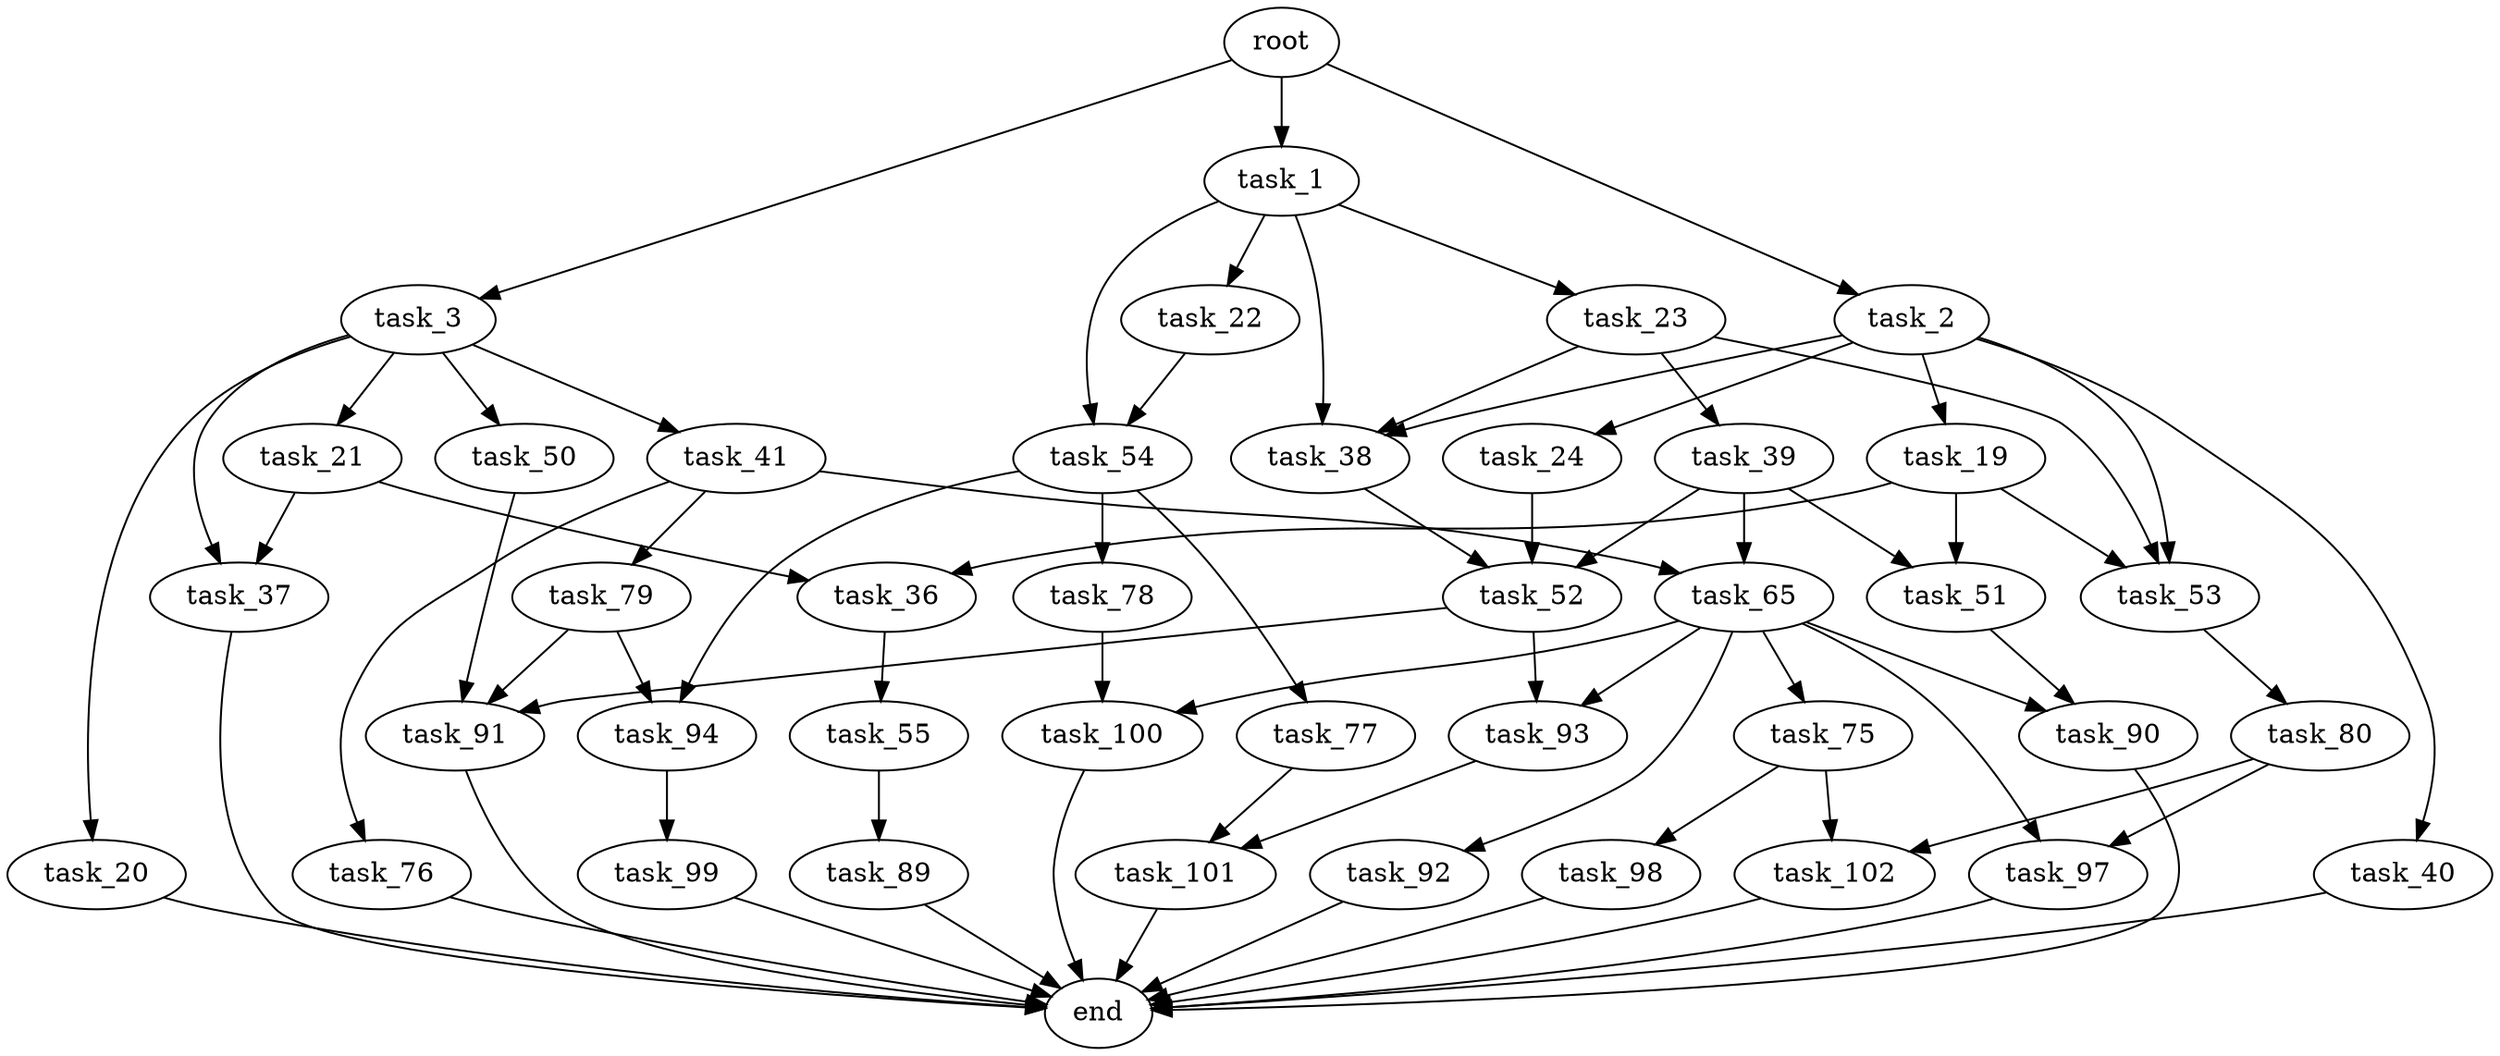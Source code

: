 digraph G {
  root [size="0.000000"];
  task_1 [size="97652435405.000000"];
  task_2 [size="1810063133.000000"];
  task_3 [size="39133209085.000000"];
  task_19 [size="8301462245.000000"];
  task_20 [size="8589934592.000000"];
  task_21 [size="30809004427.000000"];
  task_22 [size="4209110461.000000"];
  task_23 [size="134217728000.000000"];
  task_24 [size="582513505.000000"];
  task_36 [size="28991029248.000000"];
  task_37 [size="231928233984.000000"];
  task_38 [size="1526471872.000000"];
  task_39 [size="549755813888.000000"];
  task_40 [size="134217728000.000000"];
  task_41 [size="231928233984.000000"];
  task_50 [size="89820326114.000000"];
  task_51 [size="549755813888.000000"];
  task_52 [size="368293445632.000000"];
  task_53 [size="8234030426.000000"];
  task_54 [size="68719476736.000000"];
  task_55 [size="1073741824000.000000"];
  task_65 [size="782757789696.000000"];
  task_75 [size="432053562918.000000"];
  task_76 [size="468289674437.000000"];
  task_77 [size="549755813888.000000"];
  task_78 [size="11152283575.000000"];
  task_79 [size="91850517652.000000"];
  task_80 [size="10905091201.000000"];
  task_89 [size="28991029248.000000"];
  task_90 [size="1073741824000.000000"];
  task_91 [size="1073741824000.000000"];
  task_92 [size="1315282730486.000000"];
  task_93 [size="239434147732.000000"];
  task_94 [size="2158595109.000000"];
  task_97 [size="49573919970.000000"];
  task_98 [size="1196698789553.000000"];
  task_99 [size="1269587323150.000000"];
  task_100 [size="8767675430.000000"];
  task_101 [size="8589934592.000000"];
  task_102 [size="549755813888.000000"];
  end [size="0.000000"];

  root -> task_1 [size="1.000000"];
  root -> task_2 [size="1.000000"];
  root -> task_3 [size="1.000000"];
  task_1 -> task_22 [size="75497472.000000"];
  task_1 -> task_23 [size="75497472.000000"];
  task_1 -> task_38 [size="75497472.000000"];
  task_1 -> task_54 [size="75497472.000000"];
  task_2 -> task_19 [size="33554432.000000"];
  task_2 -> task_24 [size="33554432.000000"];
  task_2 -> task_38 [size="33554432.000000"];
  task_2 -> task_40 [size="33554432.000000"];
  task_2 -> task_53 [size="33554432.000000"];
  task_3 -> task_20 [size="838860800.000000"];
  task_3 -> task_21 [size="838860800.000000"];
  task_3 -> task_37 [size="838860800.000000"];
  task_3 -> task_41 [size="838860800.000000"];
  task_3 -> task_50 [size="838860800.000000"];
  task_19 -> task_36 [size="209715200.000000"];
  task_19 -> task_51 [size="209715200.000000"];
  task_19 -> task_53 [size="209715200.000000"];
  task_20 -> end [size="1.000000"];
  task_21 -> task_36 [size="33554432.000000"];
  task_21 -> task_37 [size="33554432.000000"];
  task_22 -> task_54 [size="209715200.000000"];
  task_23 -> task_38 [size="209715200.000000"];
  task_23 -> task_39 [size="209715200.000000"];
  task_23 -> task_53 [size="209715200.000000"];
  task_24 -> task_52 [size="33554432.000000"];
  task_36 -> task_55 [size="75497472.000000"];
  task_37 -> end [size="1.000000"];
  task_38 -> task_52 [size="134217728.000000"];
  task_39 -> task_51 [size="536870912.000000"];
  task_39 -> task_52 [size="536870912.000000"];
  task_39 -> task_65 [size="536870912.000000"];
  task_40 -> end [size="1.000000"];
  task_41 -> task_65 [size="301989888.000000"];
  task_41 -> task_76 [size="301989888.000000"];
  task_41 -> task_79 [size="301989888.000000"];
  task_50 -> task_91 [size="134217728.000000"];
  task_51 -> task_90 [size="536870912.000000"];
  task_52 -> task_91 [size="411041792.000000"];
  task_52 -> task_93 [size="411041792.000000"];
  task_53 -> task_80 [size="209715200.000000"];
  task_54 -> task_77 [size="134217728.000000"];
  task_54 -> task_78 [size="134217728.000000"];
  task_54 -> task_94 [size="134217728.000000"];
  task_55 -> task_89 [size="838860800.000000"];
  task_65 -> task_75 [size="679477248.000000"];
  task_65 -> task_90 [size="679477248.000000"];
  task_65 -> task_92 [size="679477248.000000"];
  task_65 -> task_93 [size="679477248.000000"];
  task_65 -> task_97 [size="679477248.000000"];
  task_65 -> task_100 [size="679477248.000000"];
  task_75 -> task_98 [size="679477248.000000"];
  task_75 -> task_102 [size="679477248.000000"];
  task_76 -> end [size="1.000000"];
  task_77 -> task_101 [size="536870912.000000"];
  task_78 -> task_100 [size="536870912.000000"];
  task_79 -> task_91 [size="411041792.000000"];
  task_79 -> task_94 [size="411041792.000000"];
  task_80 -> task_97 [size="209715200.000000"];
  task_80 -> task_102 [size="209715200.000000"];
  task_89 -> end [size="1.000000"];
  task_90 -> end [size="1.000000"];
  task_91 -> end [size="1.000000"];
  task_92 -> end [size="1.000000"];
  task_93 -> task_101 [size="411041792.000000"];
  task_94 -> task_99 [size="75497472.000000"];
  task_97 -> end [size="1.000000"];
  task_98 -> end [size="1.000000"];
  task_99 -> end [size="1.000000"];
  task_100 -> end [size="1.000000"];
  task_101 -> end [size="1.000000"];
  task_102 -> end [size="1.000000"];
}
